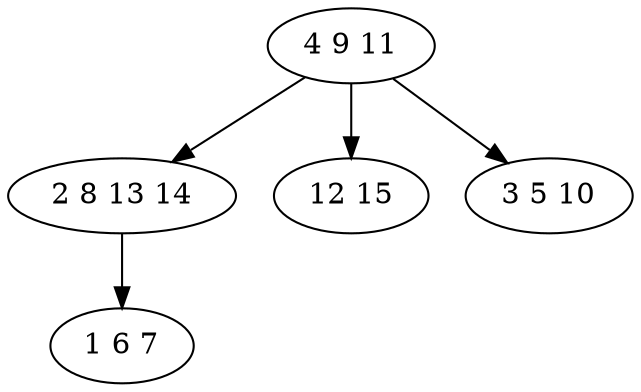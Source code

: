 digraph true_tree {
	"0" -> "1"
	"1" -> "2"
	"0" -> "3"
	"0" -> "4"
	"0" [label="4 9 11"];
	"1" [label="2 8 13 14"];
	"2" [label="1 6 7"];
	"3" [label="12 15"];
	"4" [label="3 5 10"];
}
